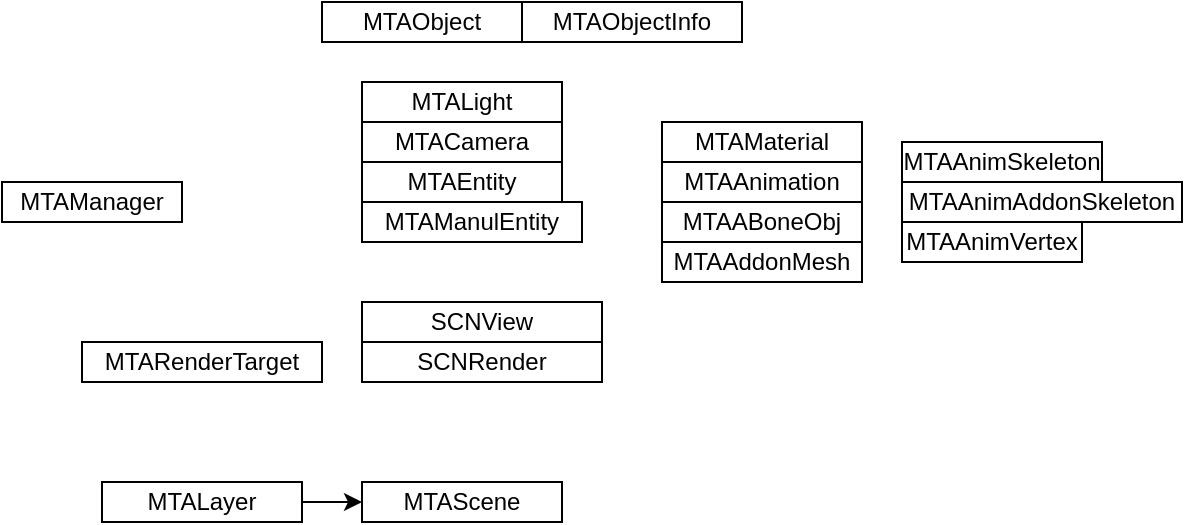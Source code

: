 <mxfile version="14.2.4" type="github">
  <diagram id="bAvTHHYI_KYfITCIM_JM" name="Page-1">
    <mxGraphModel dx="742" dy="410" grid="1" gridSize="10" guides="1" tooltips="1" connect="1" arrows="1" fold="1" page="1" pageScale="1" pageWidth="827" pageHeight="1169" math="0" shadow="0">
      <root>
        <mxCell id="0" />
        <mxCell id="1" parent="0" />
        <mxCell id="QYzxZCUHgKiOKjzfQhGV-1" value="MTAManager" style="whiteSpace=wrap;html=1;" parent="1" vertex="1">
          <mxGeometry x="210" y="100" width="90" height="20" as="geometry" />
        </mxCell>
        <mxCell id="QYzxZCUHgKiOKjzfQhGV-3" value="MTARenderTarget" style="whiteSpace=wrap;html=1;" parent="1" vertex="1">
          <mxGeometry x="250" y="180" width="120" height="20" as="geometry" />
        </mxCell>
        <mxCell id="QYzxZCUHgKiOKjzfQhGV-4" value="MTAObject" style="whiteSpace=wrap;html=1;" parent="1" vertex="1">
          <mxGeometry x="370" y="10" width="100" height="20" as="geometry" />
        </mxCell>
        <mxCell id="QYzxZCUHgKiOKjzfQhGV-5" value="MTAObjectInfo" style="whiteSpace=wrap;html=1;" parent="1" vertex="1">
          <mxGeometry x="470" y="10" width="110" height="20" as="geometry" />
        </mxCell>
        <mxCell id="QYzxZCUHgKiOKjzfQhGV-6" value="MTALight" style="whiteSpace=wrap;html=1;" parent="1" vertex="1">
          <mxGeometry x="390" y="50" width="100" height="20" as="geometry" />
        </mxCell>
        <mxCell id="QYzxZCUHgKiOKjzfQhGV-7" value="MTACamera" style="whiteSpace=wrap;html=1;" parent="1" vertex="1">
          <mxGeometry x="390" y="70" width="100" height="20" as="geometry" />
        </mxCell>
        <mxCell id="QYzxZCUHgKiOKjzfQhGV-8" value="MTAEntity" style="whiteSpace=wrap;html=1;" parent="1" vertex="1">
          <mxGeometry x="390" y="90" width="100" height="20" as="geometry" />
        </mxCell>
        <mxCell id="QYzxZCUHgKiOKjzfQhGV-9" value="MTAManulEntity" style="whiteSpace=wrap;html=1;" parent="1" vertex="1">
          <mxGeometry x="390" y="110" width="110" height="20" as="geometry" />
        </mxCell>
        <mxCell id="zIlQ67HfN8may3UNHUG4-2" value="" style="edgeStyle=orthogonalEdgeStyle;rounded=0;orthogonalLoop=1;jettySize=auto;html=1;" parent="1" source="QYzxZCUHgKiOKjzfQhGV-10" target="zIlQ67HfN8may3UNHUG4-1" edge="1">
          <mxGeometry relative="1" as="geometry" />
        </mxCell>
        <mxCell id="QYzxZCUHgKiOKjzfQhGV-10" value="MTALayer" style="whiteSpace=wrap;html=1;" parent="1" vertex="1">
          <mxGeometry x="260" y="250" width="100" height="20" as="geometry" />
        </mxCell>
        <mxCell id="zIlQ67HfN8may3UNHUG4-1" value="MTAScene" style="whiteSpace=wrap;html=1;" parent="1" vertex="1">
          <mxGeometry x="390" y="250" width="100" height="20" as="geometry" />
        </mxCell>
        <mxCell id="zIlQ67HfN8may3UNHUG4-3" value="MTAMaterial" style="whiteSpace=wrap;html=1;" parent="1" vertex="1">
          <mxGeometry x="540" y="70" width="100" height="20" as="geometry" />
        </mxCell>
        <mxCell id="zIlQ67HfN8may3UNHUG4-4" value="MTAAnimation" style="whiteSpace=wrap;html=1;" parent="1" vertex="1">
          <mxGeometry x="540" y="90" width="100" height="20" as="geometry" />
        </mxCell>
        <mxCell id="zIlQ67HfN8may3UNHUG4-5" value="MTAABoneObj" style="whiteSpace=wrap;html=1;" parent="1" vertex="1">
          <mxGeometry x="540" y="110" width="100" height="20" as="geometry" />
        </mxCell>
        <mxCell id="zIlQ67HfN8may3UNHUG4-6" value="MTAAddonMesh" style="whiteSpace=wrap;html=1;" parent="1" vertex="1">
          <mxGeometry x="540" y="130" width="100" height="20" as="geometry" />
        </mxCell>
        <mxCell id="zIlQ67HfN8may3UNHUG4-7" value="MTAAnimSkeleton" style="whiteSpace=wrap;html=1;" parent="1" vertex="1">
          <mxGeometry x="660" y="80" width="100" height="20" as="geometry" />
        </mxCell>
        <mxCell id="zIlQ67HfN8may3UNHUG4-8" value="MTAAnimAddonSkeleton" style="whiteSpace=wrap;html=1;" parent="1" vertex="1">
          <mxGeometry x="660" y="100" width="140" height="20" as="geometry" />
        </mxCell>
        <mxCell id="zIlQ67HfN8may3UNHUG4-9" value="MTAAnimVertex" style="whiteSpace=wrap;html=1;" parent="1" vertex="1">
          <mxGeometry x="660" y="120" width="90" height="20" as="geometry" />
        </mxCell>
        <mxCell id="1fD7BlozmJSd8doIiaEJ-1" value="SCNView" style="whiteSpace=wrap;html=1;" vertex="1" parent="1">
          <mxGeometry x="390" y="160" width="120" height="20" as="geometry" />
        </mxCell>
        <mxCell id="1fD7BlozmJSd8doIiaEJ-2" value="SCNRender" style="whiteSpace=wrap;html=1;" vertex="1" parent="1">
          <mxGeometry x="390" y="180" width="120" height="20" as="geometry" />
        </mxCell>
      </root>
    </mxGraphModel>
  </diagram>
</mxfile>
